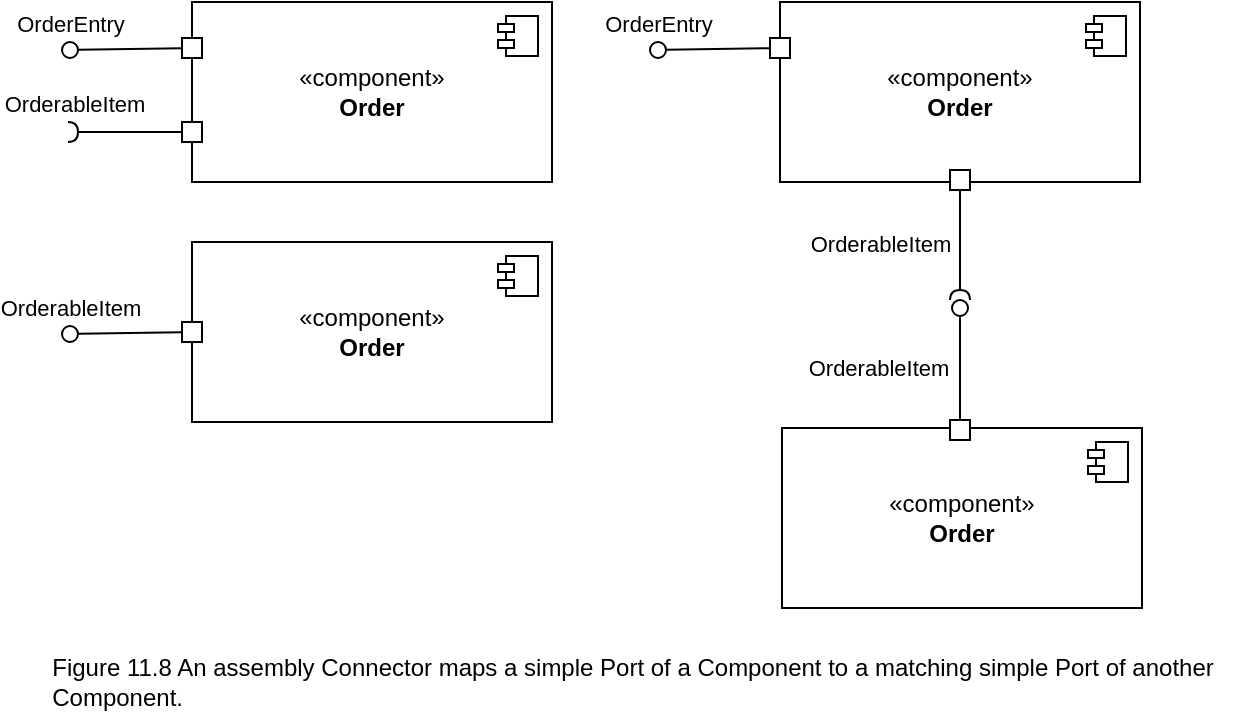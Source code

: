 <mxfile version="21.6.5" type="device">
  <diagram name="Page-1" id="xX3t6Kk7A5DxHuQYttOL">
    <mxGraphModel dx="880" dy="511" grid="1" gridSize="10" guides="1" tooltips="1" connect="1" arrows="1" fold="1" page="1" pageScale="1" pageWidth="1169" pageHeight="827" math="0" shadow="0">
      <root>
        <mxCell id="0" />
        <mxCell id="1" parent="0" />
        <mxCell id="O0xKTx6wMoIKH6UijAdP-1" value="«component»&lt;br&gt;&lt;b&gt;Order&lt;br&gt;&lt;/b&gt;" style="html=1;dropTarget=0;whiteSpace=wrap;labelBackgroundColor=none;" parent="1" vertex="1">
          <mxGeometry x="240" y="40" width="180" height="90" as="geometry" />
        </mxCell>
        <mxCell id="O0xKTx6wMoIKH6UijAdP-2" value="" style="shape=module;jettyWidth=8;jettyHeight=4;labelBackgroundColor=none;" parent="O0xKTx6wMoIKH6UijAdP-1" vertex="1">
          <mxGeometry x="1" width="20" height="20" relative="1" as="geometry">
            <mxPoint x="-27" y="7" as="offset" />
          </mxGeometry>
        </mxCell>
        <mxCell id="O0xKTx6wMoIKH6UijAdP-3" value="«component»&lt;br&gt;&lt;b&gt;Order&lt;br&gt;&lt;/b&gt;" style="html=1;dropTarget=0;whiteSpace=wrap;labelBackgroundColor=none;" parent="1" vertex="1">
          <mxGeometry x="240" y="160" width="180" height="90" as="geometry" />
        </mxCell>
        <mxCell id="O0xKTx6wMoIKH6UijAdP-4" value="" style="shape=module;jettyWidth=8;jettyHeight=4;labelBackgroundColor=none;" parent="O0xKTx6wMoIKH6UijAdP-3" vertex="1">
          <mxGeometry x="1" width="20" height="20" relative="1" as="geometry">
            <mxPoint x="-27" y="7" as="offset" />
          </mxGeometry>
        </mxCell>
        <mxCell id="O0xKTx6wMoIKH6UijAdP-5" value="" style="html=1;rounded=0;labelBackgroundColor=none;" parent="1" vertex="1">
          <mxGeometry x="235" y="58" width="10" height="10" as="geometry" />
        </mxCell>
        <mxCell id="O0xKTx6wMoIKH6UijAdP-6" value="" style="endArrow=none;html=1;rounded=0;align=center;verticalAlign=top;endFill=0;labelBackgroundColor=none;endSize=2;" parent="1" source="O0xKTx6wMoIKH6UijAdP-5" target="O0xKTx6wMoIKH6UijAdP-7" edge="1">
          <mxGeometry relative="1" as="geometry" />
        </mxCell>
        <mxCell id="O0xKTx6wMoIKH6UijAdP-7" value="OrderEntry" style="ellipse;html=1;fontSize=11;align=center;fillColor=none;points=[];aspect=fixed;resizable=0;verticalAlign=bottom;labelPosition=center;verticalLabelPosition=top;flipH=1;labelBackgroundColor=none;" parent="1" vertex="1">
          <mxGeometry x="175" y="60" width="8" height="8" as="geometry" />
        </mxCell>
        <mxCell id="O0xKTx6wMoIKH6UijAdP-8" value="" style="html=1;rounded=0;labelBackgroundColor=none;" parent="1" vertex="1">
          <mxGeometry x="235" y="200" width="10" height="10" as="geometry" />
        </mxCell>
        <mxCell id="O0xKTx6wMoIKH6UijAdP-9" value="" style="endArrow=none;html=1;rounded=0;align=center;verticalAlign=top;endFill=0;labelBackgroundColor=none;endSize=2;" parent="1" source="O0xKTx6wMoIKH6UijAdP-8" target="O0xKTx6wMoIKH6UijAdP-10" edge="1">
          <mxGeometry relative="1" as="geometry" />
        </mxCell>
        <mxCell id="O0xKTx6wMoIKH6UijAdP-10" value="OrderableItem" style="ellipse;html=1;fontSize=11;align=center;fillColor=none;points=[];aspect=fixed;resizable=0;verticalAlign=bottom;labelPosition=center;verticalLabelPosition=top;flipH=1;labelBackgroundColor=none;" parent="1" vertex="1">
          <mxGeometry x="175" y="202" width="8" height="8" as="geometry" />
        </mxCell>
        <mxCell id="O0xKTx6wMoIKH6UijAdP-11" value="" style="html=1;rounded=0;direction=south;labelBackgroundColor=none;" parent="1" vertex="1">
          <mxGeometry x="235" y="100" width="10" height="10" as="geometry" />
        </mxCell>
        <mxCell id="O0xKTx6wMoIKH6UijAdP-12" value="" style="endArrow=none;html=1;rounded=0;align=center;verticalAlign=top;endFill=0;labelBackgroundColor=none;endSize=2;" parent="1" source="O0xKTx6wMoIKH6UijAdP-13" target="O0xKTx6wMoIKH6UijAdP-11" edge="1">
          <mxGeometry relative="1" as="geometry" />
        </mxCell>
        <mxCell id="O0xKTx6wMoIKH6UijAdP-13" value="OrderableItem" style="shape=requiredInterface;html=1;fontSize=11;align=center;fillColor=none;points=[];aspect=fixed;resizable=0;verticalAlign=bottom;labelPosition=center;verticalLabelPosition=top;flipH=1;direction=west;labelBackgroundColor=none;" parent="1" vertex="1">
          <mxGeometry x="178" y="100" width="5" height="10" as="geometry" />
        </mxCell>
        <mxCell id="O0xKTx6wMoIKH6UijAdP-14" value="«component»&lt;br&gt;&lt;b&gt;Order&lt;br&gt;&lt;/b&gt;" style="html=1;dropTarget=0;whiteSpace=wrap;labelBackgroundColor=none;" parent="1" vertex="1">
          <mxGeometry x="534" y="40" width="180" height="90" as="geometry" />
        </mxCell>
        <mxCell id="O0xKTx6wMoIKH6UijAdP-15" value="" style="shape=module;jettyWidth=8;jettyHeight=4;labelBackgroundColor=none;" parent="O0xKTx6wMoIKH6UijAdP-14" vertex="1">
          <mxGeometry x="1" width="20" height="20" relative="1" as="geometry">
            <mxPoint x="-27" y="7" as="offset" />
          </mxGeometry>
        </mxCell>
        <mxCell id="O0xKTx6wMoIKH6UijAdP-16" value="«component»&lt;br&gt;&lt;b&gt;Order&lt;br&gt;&lt;/b&gt;" style="html=1;dropTarget=0;whiteSpace=wrap;labelBackgroundColor=none;" parent="1" vertex="1">
          <mxGeometry x="535" y="253" width="180" height="90" as="geometry" />
        </mxCell>
        <mxCell id="O0xKTx6wMoIKH6UijAdP-17" value="" style="shape=module;jettyWidth=8;jettyHeight=4;labelBackgroundColor=none;" parent="O0xKTx6wMoIKH6UijAdP-16" vertex="1">
          <mxGeometry x="1" width="20" height="20" relative="1" as="geometry">
            <mxPoint x="-27" y="7" as="offset" />
          </mxGeometry>
        </mxCell>
        <mxCell id="O0xKTx6wMoIKH6UijAdP-18" value="" style="html=1;rounded=0;labelBackgroundColor=none;" parent="1" vertex="1">
          <mxGeometry x="529" y="58" width="10" height="10" as="geometry" />
        </mxCell>
        <mxCell id="O0xKTx6wMoIKH6UijAdP-19" value="" style="endArrow=none;html=1;rounded=0;align=center;verticalAlign=top;endFill=0;labelBackgroundColor=none;endSize=2;" parent="1" source="O0xKTx6wMoIKH6UijAdP-18" target="O0xKTx6wMoIKH6UijAdP-20" edge="1">
          <mxGeometry relative="1" as="geometry" />
        </mxCell>
        <mxCell id="O0xKTx6wMoIKH6UijAdP-20" value="OrderEntry" style="ellipse;html=1;fontSize=11;align=center;fillColor=none;points=[];aspect=fixed;resizable=0;verticalAlign=bottom;labelPosition=center;verticalLabelPosition=top;flipH=1;labelBackgroundColor=none;" parent="1" vertex="1">
          <mxGeometry x="469" y="60" width="8" height="8" as="geometry" />
        </mxCell>
        <mxCell id="O0xKTx6wMoIKH6UijAdP-21" value="" style="html=1;rounded=0;labelBackgroundColor=none;" parent="1" vertex="1">
          <mxGeometry x="619" y="249" width="10" height="10" as="geometry" />
        </mxCell>
        <mxCell id="O0xKTx6wMoIKH6UijAdP-22" value="" style="endArrow=none;html=1;rounded=0;align=center;verticalAlign=top;endFill=0;labelBackgroundColor=none;endSize=2;" parent="1" source="O0xKTx6wMoIKH6UijAdP-23" edge="1">
          <mxGeometry relative="1" as="geometry">
            <mxPoint x="624" y="189" as="targetPoint" />
          </mxGeometry>
        </mxCell>
        <mxCell id="O0xKTx6wMoIKH6UijAdP-27" value="" style="group;rotation=90;labelBackgroundColor=none;" parent="1" vertex="1" connectable="0">
          <mxGeometry x="550" y="200" width="79" height="10" as="geometry" />
        </mxCell>
        <mxCell id="O0xKTx6wMoIKH6UijAdP-24" value="" style="html=1;rounded=0;direction=south;labelBackgroundColor=none;" parent="O0xKTx6wMoIKH6UijAdP-27" vertex="1">
          <mxGeometry x="69" y="-76" width="10" height="10" as="geometry" />
        </mxCell>
        <mxCell id="O0xKTx6wMoIKH6UijAdP-25" value="" style="endArrow=none;html=1;rounded=0;align=center;verticalAlign=top;endFill=0;labelBackgroundColor=none;endSize=2;" parent="O0xKTx6wMoIKH6UijAdP-27" target="O0xKTx6wMoIKH6UijAdP-24" edge="1">
          <mxGeometry relative="1" as="geometry">
            <mxPoint x="74" y="-16" as="sourcePoint" />
          </mxGeometry>
        </mxCell>
        <mxCell id="O0xKTx6wMoIKH6UijAdP-29" value="OrderableItem" style="edgeLabel;html=1;align=center;verticalAlign=middle;resizable=0;points=[];labelBackgroundColor=none;" parent="O0xKTx6wMoIKH6UijAdP-25" vertex="1" connectable="0">
          <mxGeometry x="-0.088" relative="1" as="geometry">
            <mxPoint x="-40" as="offset" />
          </mxGeometry>
        </mxCell>
        <mxCell id="O0xKTx6wMoIKH6UijAdP-26" value="" style="shape=requiredInterface;html=1;fontSize=11;align=center;fillColor=none;points=[];aspect=fixed;resizable=0;verticalAlign=bottom;labelPosition=center;verticalLabelPosition=top;flipH=1;direction=north;labelBackgroundColor=none;" parent="1" vertex="1">
          <mxGeometry x="619" y="184" width="10" height="5" as="geometry" />
        </mxCell>
        <mxCell id="O0xKTx6wMoIKH6UijAdP-28" value="" style="endArrow=none;html=1;rounded=0;align=center;verticalAlign=top;endFill=0;labelBackgroundColor=none;endSize=2;" parent="1" source="O0xKTx6wMoIKH6UijAdP-21" target="O0xKTx6wMoIKH6UijAdP-23" edge="1">
          <mxGeometry relative="1" as="geometry">
            <mxPoint x="624" y="249" as="sourcePoint" />
            <mxPoint x="624" y="189" as="targetPoint" />
          </mxGeometry>
        </mxCell>
        <mxCell id="O0xKTx6wMoIKH6UijAdP-30" value="OrderableItem" style="edgeLabel;html=1;align=center;verticalAlign=middle;resizable=0;points=[];labelBackgroundColor=none;" parent="O0xKTx6wMoIKH6UijAdP-28" vertex="1" connectable="0">
          <mxGeometry x="-0.223" relative="1" as="geometry">
            <mxPoint x="-41" y="-6" as="offset" />
          </mxGeometry>
        </mxCell>
        <mxCell id="O0xKTx6wMoIKH6UijAdP-23" value="" style="ellipse;html=1;fontSize=11;align=center;fillColor=none;points=[];aspect=fixed;resizable=0;verticalAlign=bottom;labelPosition=center;verticalLabelPosition=top;flipH=1;labelBackgroundColor=none;" parent="1" vertex="1">
          <mxGeometry x="620" y="189" width="8" height="8" as="geometry" />
        </mxCell>
        <mxCell id="O0xKTx6wMoIKH6UijAdP-31" value="&lt;div&gt;Figure 11.8 An assembly Connector maps a simple Port of a Component to a matching simple Port of another&lt;/div&gt;&lt;div style=&quot;text-align: left;&quot;&gt;Component.&lt;/div&gt;" style="text;html=1;align=center;verticalAlign=middle;resizable=0;points=[];autosize=1;strokeColor=none;fillColor=none;labelBackgroundColor=none;" parent="1" vertex="1">
          <mxGeometry x="160" y="360" width="600" height="40" as="geometry" />
        </mxCell>
      </root>
    </mxGraphModel>
  </diagram>
</mxfile>
